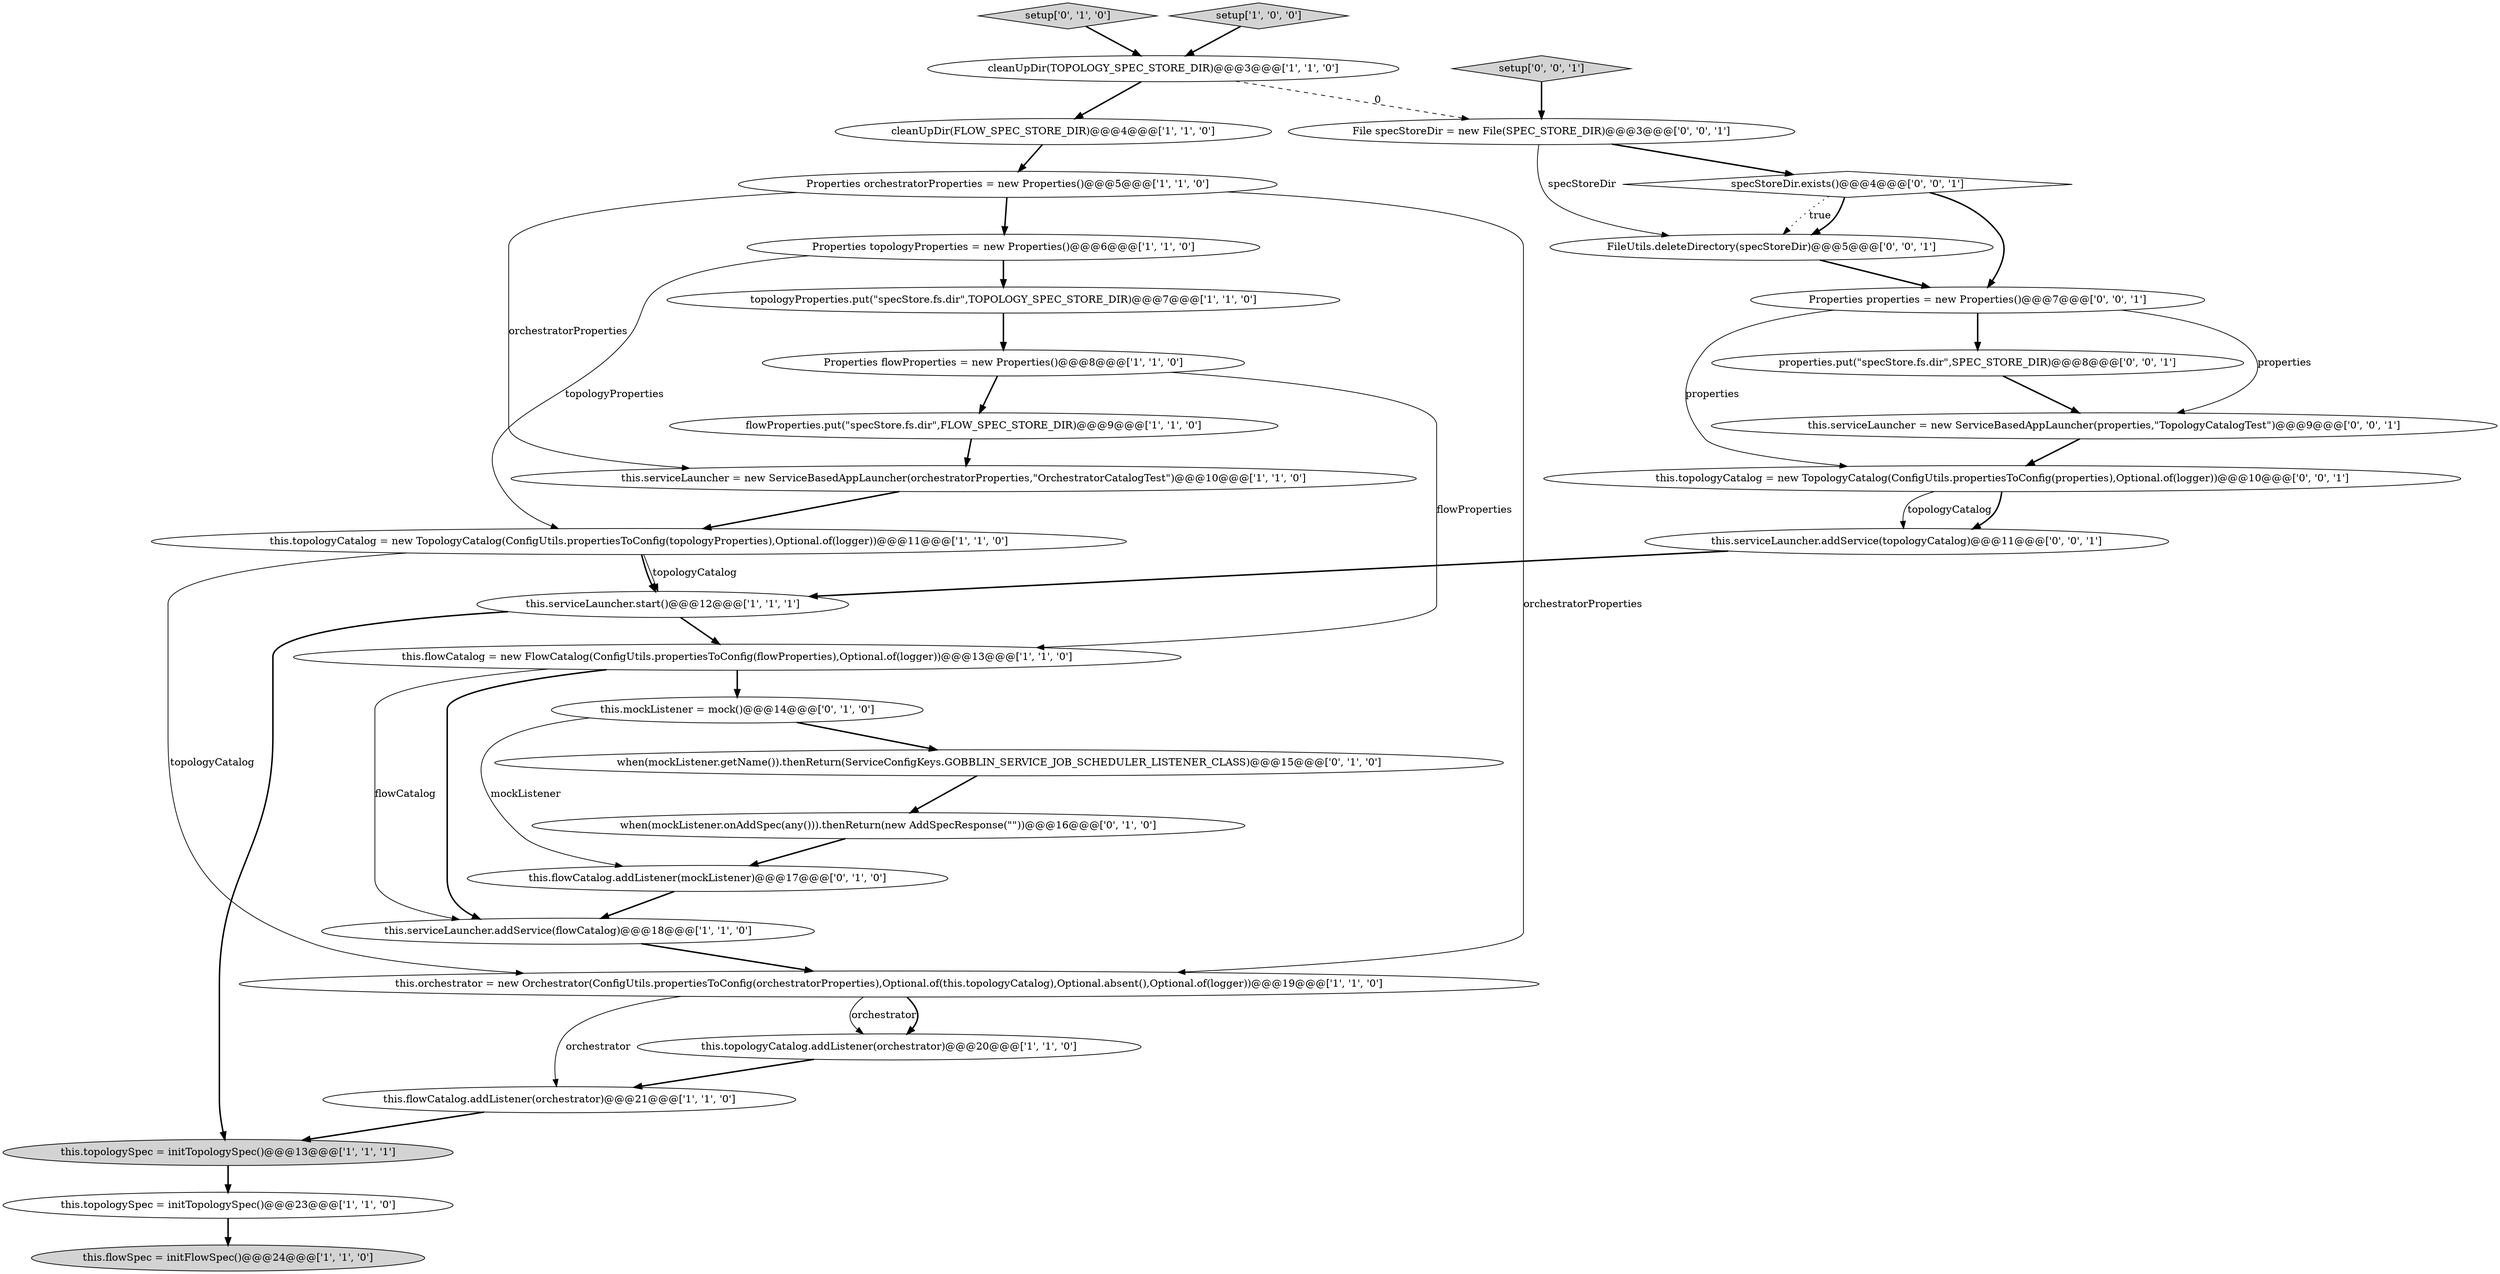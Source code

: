 digraph {
20 [style = filled, label = "this.flowCatalog.addListener(mockListener)@@@17@@@['0', '1', '0']", fillcolor = white, shape = ellipse image = "AAA1AAABBB2BBB"];
22 [style = filled, label = "this.mockListener = mock()@@@14@@@['0', '1', '0']", fillcolor = white, shape = ellipse image = "AAA1AAABBB2BBB"];
5 [style = filled, label = "this.orchestrator = new Orchestrator(ConfigUtils.propertiesToConfig(orchestratorProperties),Optional.of(this.topologyCatalog),Optional.absent(),Optional.of(logger))@@@19@@@['1', '1', '0']", fillcolor = white, shape = ellipse image = "AAA0AAABBB1BBB"];
8 [style = filled, label = "this.serviceLauncher.addService(flowCatalog)@@@18@@@['1', '1', '0']", fillcolor = white, shape = ellipse image = "AAA0AAABBB1BBB"];
4 [style = filled, label = "this.flowCatalog = new FlowCatalog(ConfigUtils.propertiesToConfig(flowProperties),Optional.of(logger))@@@13@@@['1', '1', '0']", fillcolor = white, shape = ellipse image = "AAA0AAABBB1BBB"];
17 [style = filled, label = "this.topologyCatalog.addListener(orchestrator)@@@20@@@['1', '1', '0']", fillcolor = white, shape = ellipse image = "AAA0AAABBB1BBB"];
14 [style = filled, label = "flowProperties.put(\"specStore.fs.dir\",FLOW_SPEC_STORE_DIR)@@@9@@@['1', '1', '0']", fillcolor = white, shape = ellipse image = "AAA0AAABBB1BBB"];
9 [style = filled, label = "this.topologySpec = initTopologySpec()@@@23@@@['1', '1', '0']", fillcolor = white, shape = ellipse image = "AAA0AAABBB1BBB"];
11 [style = filled, label = "this.serviceLauncher.start()@@@12@@@['1', '1', '1']", fillcolor = white, shape = ellipse image = "AAA0AAABBB1BBB"];
21 [style = filled, label = "setup['0', '1', '0']", fillcolor = lightgray, shape = diamond image = "AAA0AAABBB2BBB"];
32 [style = filled, label = "File specStoreDir = new File(SPEC_STORE_DIR)@@@3@@@['0', '0', '1']", fillcolor = white, shape = ellipse image = "AAA0AAABBB3BBB"];
3 [style = filled, label = "this.serviceLauncher = new ServiceBasedAppLauncher(orchestratorProperties,\"OrchestratorCatalogTest\")@@@10@@@['1', '1', '0']", fillcolor = white, shape = ellipse image = "AAA0AAABBB1BBB"];
7 [style = filled, label = "this.topologyCatalog = new TopologyCatalog(ConfigUtils.propertiesToConfig(topologyProperties),Optional.of(logger))@@@11@@@['1', '1', '0']", fillcolor = white, shape = ellipse image = "AAA0AAABBB1BBB"];
29 [style = filled, label = "properties.put(\"specStore.fs.dir\",SPEC_STORE_DIR)@@@8@@@['0', '0', '1']", fillcolor = white, shape = ellipse image = "AAA0AAABBB3BBB"];
16 [style = filled, label = "this.flowCatalog.addListener(orchestrator)@@@21@@@['1', '1', '0']", fillcolor = white, shape = ellipse image = "AAA0AAABBB1BBB"];
2 [style = filled, label = "Properties topologyProperties = new Properties()@@@6@@@['1', '1', '0']", fillcolor = white, shape = ellipse image = "AAA0AAABBB1BBB"];
27 [style = filled, label = "this.topologyCatalog = new TopologyCatalog(ConfigUtils.propertiesToConfig(properties),Optional.of(logger))@@@10@@@['0', '0', '1']", fillcolor = white, shape = ellipse image = "AAA0AAABBB3BBB"];
10 [style = filled, label = "setup['1', '0', '0']", fillcolor = lightgray, shape = diamond image = "AAA0AAABBB1BBB"];
25 [style = filled, label = "FileUtils.deleteDirectory(specStoreDir)@@@5@@@['0', '0', '1']", fillcolor = white, shape = ellipse image = "AAA0AAABBB3BBB"];
12 [style = filled, label = "Properties flowProperties = new Properties()@@@8@@@['1', '1', '0']", fillcolor = white, shape = ellipse image = "AAA0AAABBB1BBB"];
31 [style = filled, label = "specStoreDir.exists()@@@4@@@['0', '0', '1']", fillcolor = white, shape = diamond image = "AAA0AAABBB3BBB"];
28 [style = filled, label = "setup['0', '0', '1']", fillcolor = lightgray, shape = diamond image = "AAA0AAABBB3BBB"];
18 [style = filled, label = "this.flowSpec = initFlowSpec()@@@24@@@['1', '1', '0']", fillcolor = lightgray, shape = ellipse image = "AAA0AAABBB1BBB"];
26 [style = filled, label = "Properties properties = new Properties()@@@7@@@['0', '0', '1']", fillcolor = white, shape = ellipse image = "AAA0AAABBB3BBB"];
24 [style = filled, label = "this.serviceLauncher.addService(topologyCatalog)@@@11@@@['0', '0', '1']", fillcolor = white, shape = ellipse image = "AAA0AAABBB3BBB"];
19 [style = filled, label = "when(mockListener.getName()).thenReturn(ServiceConfigKeys.GOBBLIN_SERVICE_JOB_SCHEDULER_LISTENER_CLASS)@@@15@@@['0', '1', '0']", fillcolor = white, shape = ellipse image = "AAA1AAABBB2BBB"];
30 [style = filled, label = "this.serviceLauncher = new ServiceBasedAppLauncher(properties,\"TopologyCatalogTest\")@@@9@@@['0', '0', '1']", fillcolor = white, shape = ellipse image = "AAA0AAABBB3BBB"];
0 [style = filled, label = "Properties orchestratorProperties = new Properties()@@@5@@@['1', '1', '0']", fillcolor = white, shape = ellipse image = "AAA0AAABBB1BBB"];
6 [style = filled, label = "cleanUpDir(TOPOLOGY_SPEC_STORE_DIR)@@@3@@@['1', '1', '0']", fillcolor = white, shape = ellipse image = "AAA0AAABBB1BBB"];
13 [style = filled, label = "topologyProperties.put(\"specStore.fs.dir\",TOPOLOGY_SPEC_STORE_DIR)@@@7@@@['1', '1', '0']", fillcolor = white, shape = ellipse image = "AAA0AAABBB1BBB"];
15 [style = filled, label = "cleanUpDir(FLOW_SPEC_STORE_DIR)@@@4@@@['1', '1', '0']", fillcolor = white, shape = ellipse image = "AAA0AAABBB1BBB"];
23 [style = filled, label = "when(mockListener.onAddSpec(any())).thenReturn(new AddSpecResponse(\"\"))@@@16@@@['0', '1', '0']", fillcolor = white, shape = ellipse image = "AAA1AAABBB2BBB"];
1 [style = filled, label = "this.topologySpec = initTopologySpec()@@@13@@@['1', '1', '1']", fillcolor = lightgray, shape = ellipse image = "AAA0AAABBB1BBB"];
9->18 [style = bold, label=""];
29->30 [style = bold, label=""];
31->25 [style = dotted, label="true"];
26->27 [style = solid, label="properties"];
22->19 [style = bold, label=""];
11->4 [style = bold, label=""];
7->11 [style = solid, label="topologyCatalog"];
26->30 [style = solid, label="properties"];
1->9 [style = bold, label=""];
14->3 [style = bold, label=""];
8->5 [style = bold, label=""];
10->6 [style = bold, label=""];
12->4 [style = solid, label="flowProperties"];
6->15 [style = bold, label=""];
12->14 [style = bold, label=""];
2->13 [style = bold, label=""];
5->17 [style = solid, label="orchestrator"];
25->26 [style = bold, label=""];
28->32 [style = bold, label=""];
27->24 [style = solid, label="topologyCatalog"];
6->32 [style = dashed, label="0"];
24->11 [style = bold, label=""];
20->8 [style = bold, label=""];
4->8 [style = solid, label="flowCatalog"];
11->1 [style = bold, label=""];
4->8 [style = bold, label=""];
4->22 [style = bold, label=""];
19->23 [style = bold, label=""];
7->11 [style = bold, label=""];
31->26 [style = bold, label=""];
3->7 [style = bold, label=""];
7->5 [style = solid, label="topologyCatalog"];
5->17 [style = bold, label=""];
30->27 [style = bold, label=""];
27->24 [style = bold, label=""];
13->12 [style = bold, label=""];
15->0 [style = bold, label=""];
16->1 [style = bold, label=""];
32->31 [style = bold, label=""];
23->20 [style = bold, label=""];
22->20 [style = solid, label="mockListener"];
0->3 [style = solid, label="orchestratorProperties"];
0->5 [style = solid, label="orchestratorProperties"];
0->2 [style = bold, label=""];
32->25 [style = solid, label="specStoreDir"];
17->16 [style = bold, label=""];
21->6 [style = bold, label=""];
26->29 [style = bold, label=""];
2->7 [style = solid, label="topologyProperties"];
31->25 [style = bold, label=""];
5->16 [style = solid, label="orchestrator"];
}
